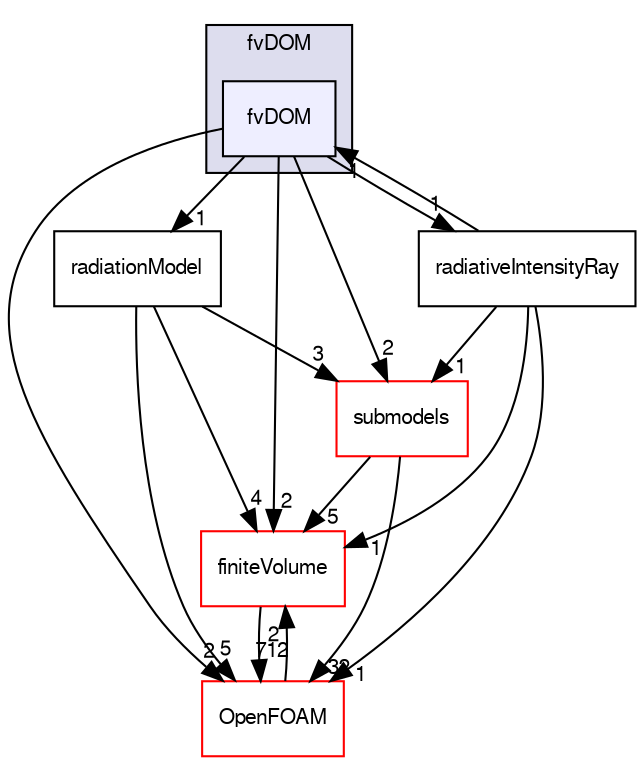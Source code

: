 digraph "src/thermophysicalModels/radiationModels/radiationModel/fvDOM/fvDOM" {
  bgcolor=transparent;
  compound=true
  node [ fontsize="10", fontname="FreeSans"];
  edge [ labelfontsize="10", labelfontname="FreeSans"];
  subgraph clusterdir_b6cc76d26fe84f8dfe5b434e017749ce {
    graph [ bgcolor="#ddddee", pencolor="black", label="fvDOM" fontname="FreeSans", fontsize="10", URL="dir_b6cc76d26fe84f8dfe5b434e017749ce.html"]
  dir_f080d4f2e143313ac604418e28c41cdc [shape=box, label="fvDOM", style="filled", fillcolor="#eeeeff", pencolor="black", URL="dir_f080d4f2e143313ac604418e28c41cdc.html"];
  }
  dir_9bd15774b555cf7259a6fa18f99fe99b [shape=box label="finiteVolume" color="red" URL="dir_9bd15774b555cf7259a6fa18f99fe99b.html"];
  dir_0e35a089fd36da69fd114ae181f5f769 [shape=box label="submodels" color="red" URL="dir_0e35a089fd36da69fd114ae181f5f769.html"];
  dir_d4374f720167d2d95811040a749abdd3 [shape=box label="radiationModel" URL="dir_d4374f720167d2d95811040a749abdd3.html"];
  dir_c5473ff19b20e6ec4dfe5c310b3778a8 [shape=box label="OpenFOAM" color="red" URL="dir_c5473ff19b20e6ec4dfe5c310b3778a8.html"];
  dir_e3189c485332b21e6563cb1cc5804bdd [shape=box label="radiativeIntensityRay" URL="dir_e3189c485332b21e6563cb1cc5804bdd.html"];
  dir_9bd15774b555cf7259a6fa18f99fe99b->dir_c5473ff19b20e6ec4dfe5c310b3778a8 [headlabel="712", labeldistance=1.5 headhref="dir_000749_001732.html"];
  dir_f080d4f2e143313ac604418e28c41cdc->dir_9bd15774b555cf7259a6fa18f99fe99b [headlabel="2", labeldistance=1.5 headhref="dir_002642_000749.html"];
  dir_f080d4f2e143313ac604418e28c41cdc->dir_0e35a089fd36da69fd114ae181f5f769 [headlabel="2", labeldistance=1.5 headhref="dir_002642_002648.html"];
  dir_f080d4f2e143313ac604418e28c41cdc->dir_d4374f720167d2d95811040a749abdd3 [headlabel="1", labeldistance=1.5 headhref="dir_002642_002646.html"];
  dir_f080d4f2e143313ac604418e28c41cdc->dir_c5473ff19b20e6ec4dfe5c310b3778a8 [headlabel="2", labeldistance=1.5 headhref="dir_002642_001732.html"];
  dir_f080d4f2e143313ac604418e28c41cdc->dir_e3189c485332b21e6563cb1cc5804bdd [headlabel="1", labeldistance=1.5 headhref="dir_002642_002643.html"];
  dir_0e35a089fd36da69fd114ae181f5f769->dir_9bd15774b555cf7259a6fa18f99fe99b [headlabel="5", labeldistance=1.5 headhref="dir_002648_000749.html"];
  dir_0e35a089fd36da69fd114ae181f5f769->dir_c5473ff19b20e6ec4dfe5c310b3778a8 [headlabel="32", labeldistance=1.5 headhref="dir_002648_001732.html"];
  dir_d4374f720167d2d95811040a749abdd3->dir_9bd15774b555cf7259a6fa18f99fe99b [headlabel="4", labeldistance=1.5 headhref="dir_002646_000749.html"];
  dir_d4374f720167d2d95811040a749abdd3->dir_0e35a089fd36da69fd114ae181f5f769 [headlabel="3", labeldistance=1.5 headhref="dir_002646_002648.html"];
  dir_d4374f720167d2d95811040a749abdd3->dir_c5473ff19b20e6ec4dfe5c310b3778a8 [headlabel="5", labeldistance=1.5 headhref="dir_002646_001732.html"];
  dir_c5473ff19b20e6ec4dfe5c310b3778a8->dir_9bd15774b555cf7259a6fa18f99fe99b [headlabel="2", labeldistance=1.5 headhref="dir_001732_000749.html"];
  dir_e3189c485332b21e6563cb1cc5804bdd->dir_9bd15774b555cf7259a6fa18f99fe99b [headlabel="1", labeldistance=1.5 headhref="dir_002643_000749.html"];
  dir_e3189c485332b21e6563cb1cc5804bdd->dir_f080d4f2e143313ac604418e28c41cdc [headlabel="1", labeldistance=1.5 headhref="dir_002643_002642.html"];
  dir_e3189c485332b21e6563cb1cc5804bdd->dir_0e35a089fd36da69fd114ae181f5f769 [headlabel="1", labeldistance=1.5 headhref="dir_002643_002648.html"];
  dir_e3189c485332b21e6563cb1cc5804bdd->dir_c5473ff19b20e6ec4dfe5c310b3778a8 [headlabel="1", labeldistance=1.5 headhref="dir_002643_001732.html"];
}
